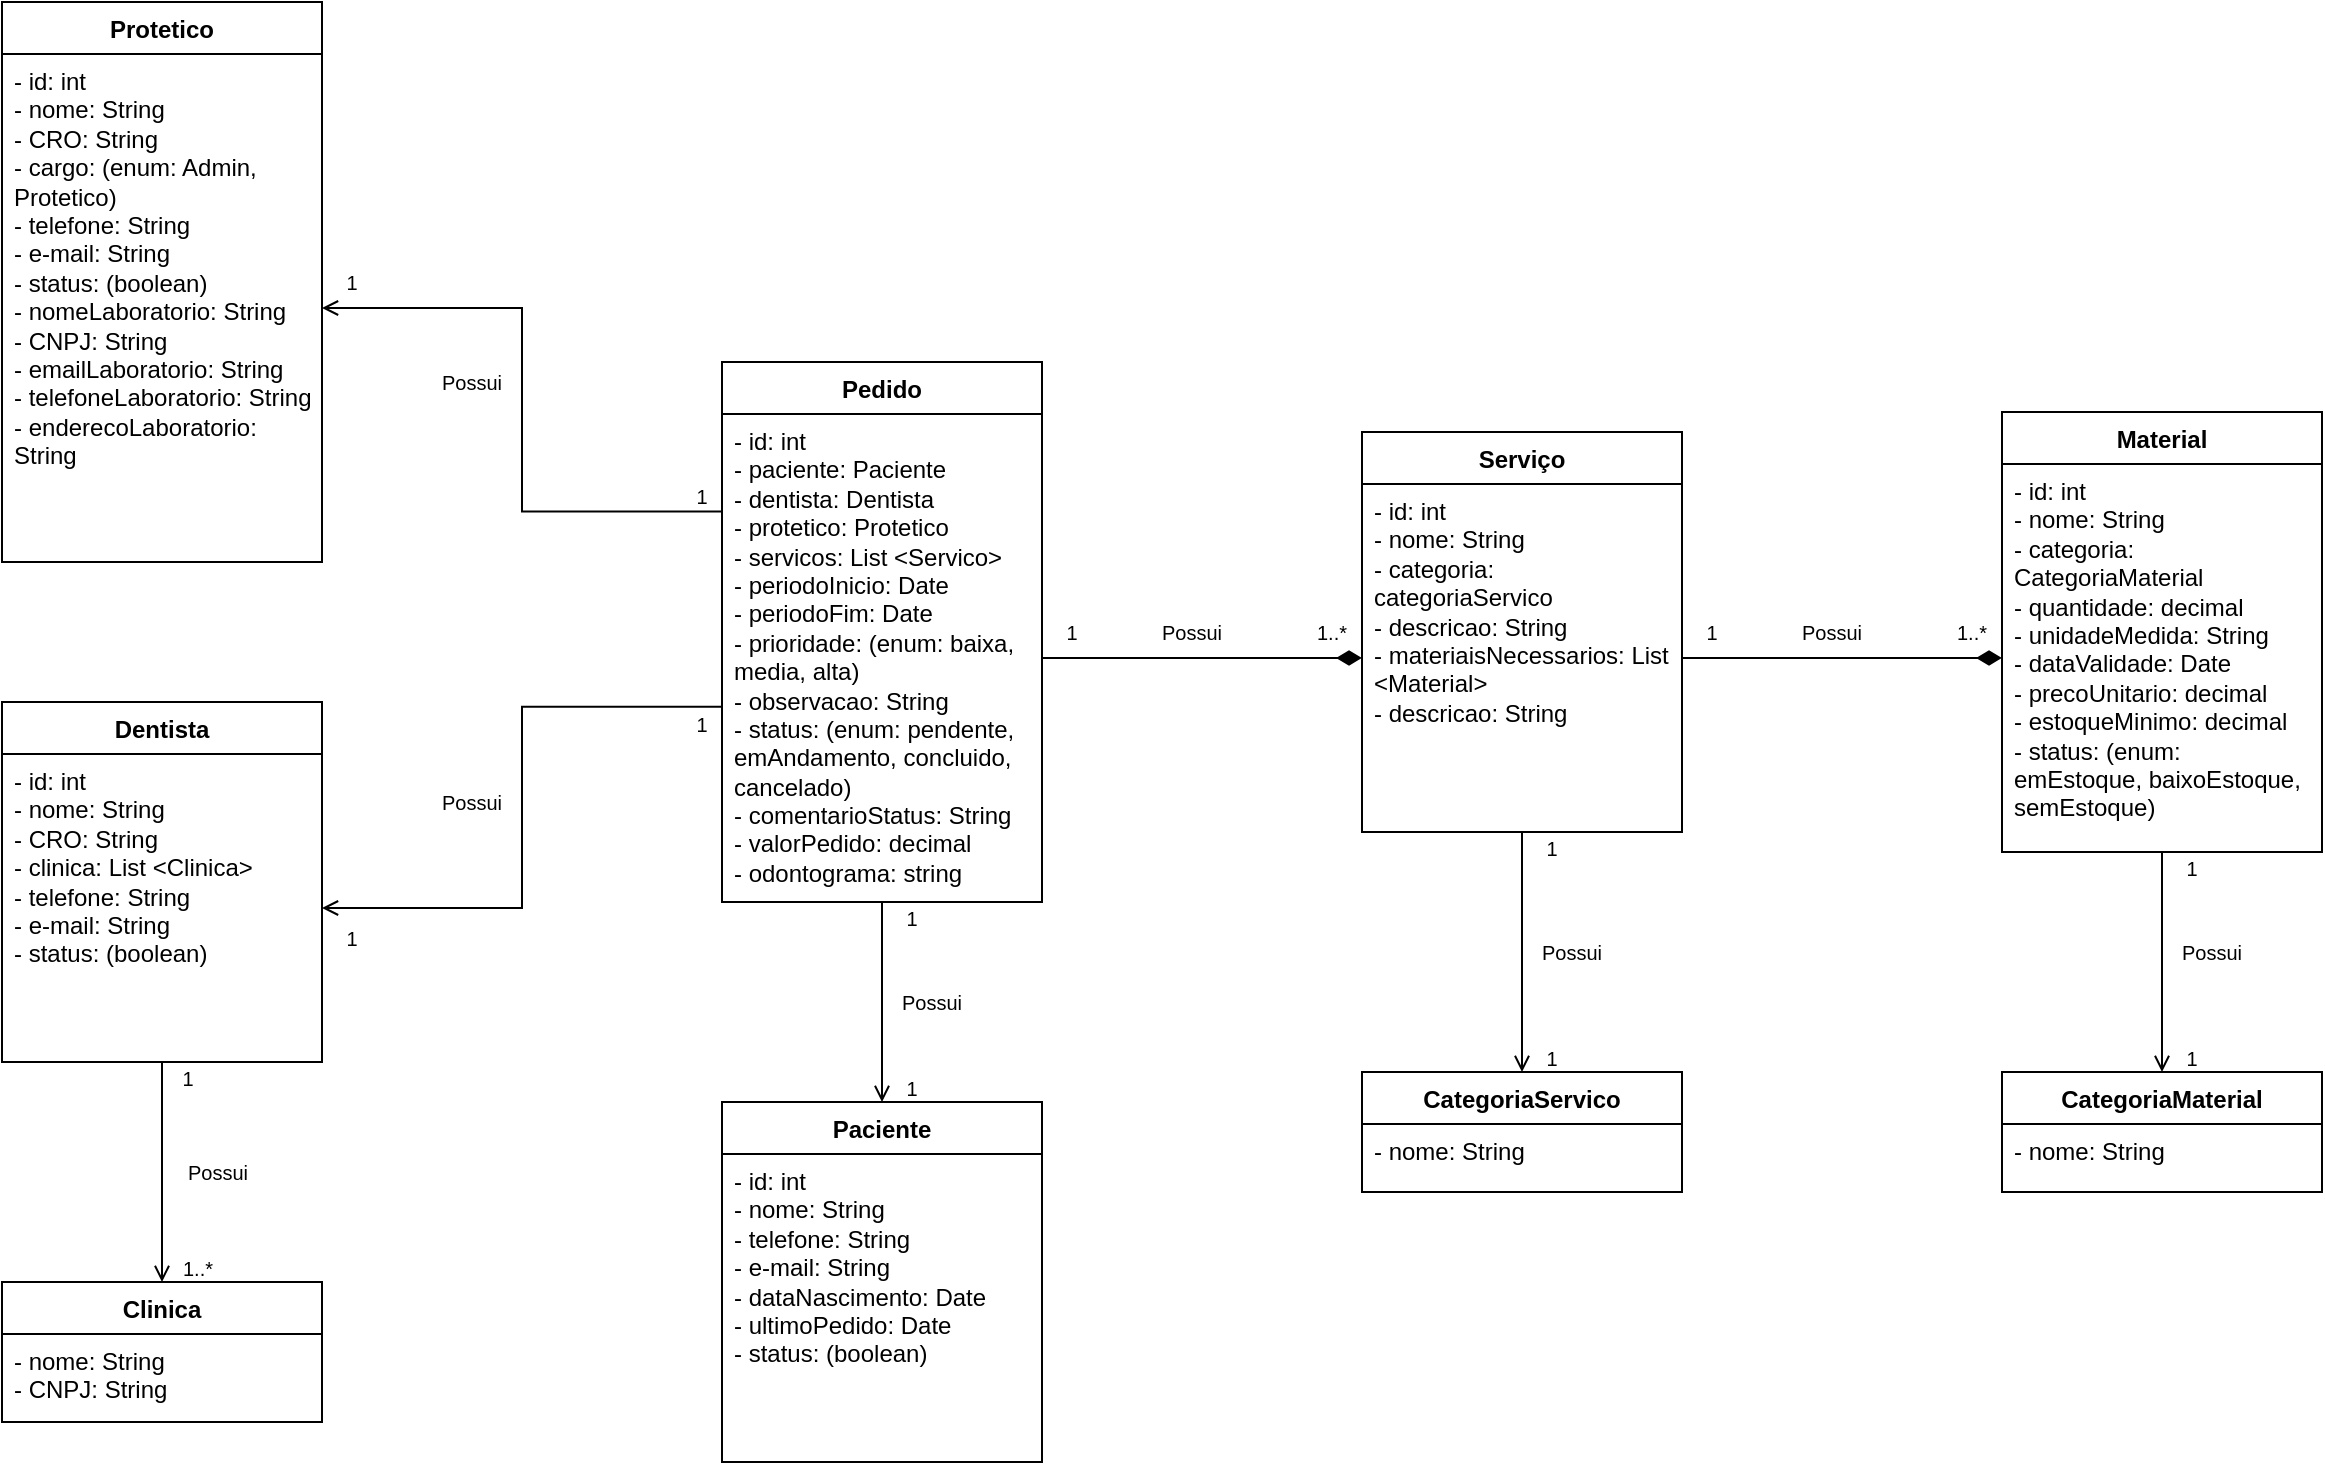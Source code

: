 <mxfile version="26.2.12">
  <diagram name="Página-1" id="kbyhhvHUCpAb9egiBpWS">
    <mxGraphModel dx="1594" dy="1994" grid="1" gridSize="10" guides="1" tooltips="1" connect="1" arrows="1" fold="1" page="1" pageScale="1" pageWidth="827" pageHeight="1169" math="0" shadow="0">
      <root>
        <mxCell id="0" />
        <mxCell id="1" parent="0" />
        <mxCell id="308XT1gPLdGZPOqhI0LW-1" value="Protetico" style="swimlane;fontStyle=1;align=center;verticalAlign=top;childLayout=stackLayout;horizontal=1;startSize=26;horizontalStack=0;resizeParent=1;resizeParentMax=0;resizeLast=0;collapsible=1;marginBottom=0;whiteSpace=wrap;html=1;" parent="1" vertex="1">
          <mxGeometry x="360" y="-320" width="160" height="280" as="geometry" />
        </mxCell>
        <mxCell id="308XT1gPLdGZPOqhI0LW-2" value="- id: int&lt;div&gt;- nome: String&lt;/div&gt;&lt;div&gt;- CRO: String&lt;/div&gt;&lt;div&gt;- cargo: (enum: Admin, Protetico)&lt;/div&gt;&lt;div&gt;- telefone: String&lt;/div&gt;&lt;div&gt;- e-mail: String&lt;/div&gt;&lt;div&gt;- status: (boolean)&lt;/div&gt;&lt;div&gt;&lt;div&gt;- nomeLaboratorio: String&lt;/div&gt;&lt;div&gt;- CNPJ: String&lt;/div&gt;&lt;div&gt;- emailLaboratorio: String&lt;/div&gt;&lt;div&gt;- telefoneLaboratorio: String&lt;/div&gt;&lt;div&gt;-&amp;nbsp;&lt;span style=&quot;background-color: transparent; color: light-dark(rgb(0, 0, 0), rgb(255, 255, 255));&quot;&gt;enderecoLaboratorio: String&lt;/span&gt;&lt;/div&gt;&lt;/div&gt;" style="text;strokeColor=none;fillColor=none;align=left;verticalAlign=top;spacingLeft=4;spacingRight=4;overflow=hidden;rotatable=0;points=[[0,0.5],[1,0.5]];portConstraint=eastwest;whiteSpace=wrap;html=1;" parent="308XT1gPLdGZPOqhI0LW-1" vertex="1">
          <mxGeometry y="26" width="160" height="254" as="geometry" />
        </mxCell>
        <mxCell id="308XT1gPLdGZPOqhI0LW-5" value="Dentista" style="swimlane;fontStyle=1;align=center;verticalAlign=top;childLayout=stackLayout;horizontal=1;startSize=26;horizontalStack=0;resizeParent=1;resizeParentMax=0;resizeLast=0;collapsible=1;marginBottom=0;whiteSpace=wrap;html=1;" parent="1" vertex="1">
          <mxGeometry x="360" y="30" width="160" height="180" as="geometry" />
        </mxCell>
        <mxCell id="308XT1gPLdGZPOqhI0LW-6" value="- id: int&lt;div&gt;- nome: String&lt;/div&gt;&lt;div&gt;- CRO: String&lt;/div&gt;&lt;div&gt;- clinica: List &amp;lt;Clinica&amp;gt;&lt;/div&gt;&lt;div&gt;- telefone: String&lt;/div&gt;&lt;div&gt;- e-mail: String&lt;/div&gt;&lt;div&gt;- status: (boolean)&lt;/div&gt;" style="text;strokeColor=none;fillColor=none;align=left;verticalAlign=top;spacingLeft=4;spacingRight=4;overflow=hidden;rotatable=0;points=[[0,0.5,0,0,0],[0.5,1,0,0,0],[1,0.5,0,0,0]];portConstraint=eastwest;whiteSpace=wrap;html=1;" parent="308XT1gPLdGZPOqhI0LW-5" vertex="1">
          <mxGeometry y="26" width="160" height="154" as="geometry" />
        </mxCell>
        <mxCell id="308XT1gPLdGZPOqhI0LW-9" value="Paciente" style="swimlane;fontStyle=1;align=center;verticalAlign=top;childLayout=stackLayout;horizontal=1;startSize=26;horizontalStack=0;resizeParent=1;resizeParentMax=0;resizeLast=0;collapsible=1;marginBottom=0;whiteSpace=wrap;html=1;" parent="1" vertex="1">
          <mxGeometry x="720" y="230" width="160" height="180" as="geometry" />
        </mxCell>
        <mxCell id="308XT1gPLdGZPOqhI0LW-10" value="- id: int&lt;div&gt;- nome: String&lt;/div&gt;&lt;div&gt;- telefone: String&lt;/div&gt;&lt;div&gt;- e-mail: String&lt;/div&gt;&lt;div&gt;- dataNascimento: Date&lt;/div&gt;&lt;div&gt;- ultimoPedido: Date&lt;/div&gt;&lt;div&gt;- status: (boolean)&lt;/div&gt;" style="text;strokeColor=none;fillColor=none;align=left;verticalAlign=top;spacingLeft=4;spacingRight=4;overflow=hidden;rotatable=0;points=[[0,0.5],[1,0.5]];portConstraint=eastwest;whiteSpace=wrap;html=1;" parent="308XT1gPLdGZPOqhI0LW-9" vertex="1">
          <mxGeometry y="26" width="160" height="154" as="geometry" />
        </mxCell>
        <mxCell id="308XT1gPLdGZPOqhI0LW-13" value="Material" style="swimlane;fontStyle=1;align=center;verticalAlign=top;childLayout=stackLayout;horizontal=1;startSize=26;horizontalStack=0;resizeParent=1;resizeParentMax=0;resizeLast=0;collapsible=1;marginBottom=0;whiteSpace=wrap;html=1;" parent="1" vertex="1">
          <mxGeometry x="1360" y="-115" width="160" height="220" as="geometry" />
        </mxCell>
        <mxCell id="308XT1gPLdGZPOqhI0LW-14" value="- id: int&lt;div&gt;- nome: String&lt;/div&gt;&lt;div&gt;- categoria: CategoriaMaterial&lt;/div&gt;&lt;div&gt;- quantidade: decimal&lt;/div&gt;&lt;div&gt;- unidadeMedida: String&lt;/div&gt;&lt;div&gt;- dataValidade: Date&lt;/div&gt;&lt;div&gt;- precoUnitario: decimal&lt;/div&gt;&lt;div&gt;- estoqueMinimo: decimal&lt;/div&gt;&lt;div&gt;- status: (enum: emEstoque, baixoEstoque, semEstoque)&lt;/div&gt;" style="text;strokeColor=none;fillColor=none;align=left;verticalAlign=top;spacingLeft=4;spacingRight=4;overflow=hidden;rotatable=0;points=[[0,0.5,0,0,0],[0.5,1,0,0,0],[1,0.5,0,0,0]];portConstraint=eastwest;whiteSpace=wrap;html=1;" parent="308XT1gPLdGZPOqhI0LW-13" vertex="1">
          <mxGeometry y="26" width="160" height="194" as="geometry" />
        </mxCell>
        <mxCell id="308XT1gPLdGZPOqhI0LW-17" value="Serviço" style="swimlane;fontStyle=1;align=center;verticalAlign=top;childLayout=stackLayout;horizontal=1;startSize=26;horizontalStack=0;resizeParent=1;resizeParentMax=0;resizeLast=0;collapsible=1;marginBottom=0;whiteSpace=wrap;html=1;" parent="1" vertex="1">
          <mxGeometry x="1040" y="-105" width="160" height="200" as="geometry" />
        </mxCell>
        <mxCell id="308XT1gPLdGZPOqhI0LW-18" value="- id: int&lt;div&gt;- nome: String&lt;/div&gt;&lt;div&gt;- categoria: categoriaServico&lt;br&gt;&lt;/div&gt;&lt;div&gt;- descricao: String&lt;/div&gt;&lt;div&gt;- materiaisNecessarios: List &amp;lt;Material&amp;gt;&lt;/div&gt;&lt;div&gt;- descricao: String&lt;/div&gt;" style="text;strokeColor=none;fillColor=none;align=left;verticalAlign=top;spacingLeft=4;spacingRight=4;overflow=hidden;rotatable=0;points=[[0,0.5,0,0,0],[0.5,1,0,0,0],[1,0.5,0,0,0]];portConstraint=eastwest;whiteSpace=wrap;html=1;" parent="308XT1gPLdGZPOqhI0LW-17" vertex="1">
          <mxGeometry y="26" width="160" height="174" as="geometry" />
        </mxCell>
        <mxCell id="308XT1gPLdGZPOqhI0LW-21" value="Pedido" style="swimlane;fontStyle=1;align=center;verticalAlign=top;childLayout=stackLayout;horizontal=1;startSize=26;horizontalStack=0;resizeParent=1;resizeParentMax=0;resizeLast=0;collapsible=1;marginBottom=0;whiteSpace=wrap;html=1;" parent="1" vertex="1">
          <mxGeometry x="720" y="-140" width="160" height="270" as="geometry" />
        </mxCell>
        <mxCell id="308XT1gPLdGZPOqhI0LW-22" value="- id: int&lt;div&gt;- paciente: Paciente&lt;/div&gt;&lt;div&gt;- dentista: Dentista&lt;/div&gt;&lt;div&gt;- protetico: Protetico&lt;/div&gt;&lt;div&gt;- servicos: List &amp;lt;Servico&amp;gt;&lt;/div&gt;&lt;div&gt;- periodoInicio: Date&lt;/div&gt;&lt;div&gt;- periodoFim: Date&lt;/div&gt;&lt;div&gt;- prioridade: (enum: baixa, media, alta)&lt;/div&gt;&lt;div&gt;- observacao: String&lt;/div&gt;&lt;div&gt;- status: (enum: pendente, emAndamento, concluido, cancelado)&lt;/div&gt;&lt;div&gt;- comentarioStatus: String&lt;/div&gt;&lt;div&gt;- valorPedido: decimal&lt;/div&gt;&lt;div&gt;- odontograma: string&lt;/div&gt;" style="text;strokeColor=none;fillColor=none;align=left;verticalAlign=top;spacingLeft=4;spacingRight=4;overflow=hidden;rotatable=0;points=[[0,0.2,0,0,0],[0,0.4,0,0,0],[0,0.5,0,0,0],[0,0.6,0,0,0],[0,0.8,0,0,0],[0.5,1,0,0,0],[1,0.5,0,0,0]];portConstraint=eastwest;whiteSpace=wrap;html=1;" parent="308XT1gPLdGZPOqhI0LW-21" vertex="1">
          <mxGeometry y="26" width="160" height="244" as="geometry" />
        </mxCell>
        <mxCell id="308XT1gPLdGZPOqhI0LW-25" value="CategoriaMaterial" style="swimlane;fontStyle=1;align=center;verticalAlign=top;childLayout=stackLayout;horizontal=1;startSize=26;horizontalStack=0;resizeParent=1;resizeParentMax=0;resizeLast=0;collapsible=1;marginBottom=0;whiteSpace=wrap;html=1;" parent="1" vertex="1">
          <mxGeometry x="1360" y="215" width="160" height="60" as="geometry" />
        </mxCell>
        <mxCell id="308XT1gPLdGZPOqhI0LW-26" value="- nome: String" style="text;strokeColor=none;fillColor=none;align=left;verticalAlign=top;spacingLeft=4;spacingRight=4;overflow=hidden;rotatable=0;points=[[0,0.5],[1,0.5]];portConstraint=eastwest;whiteSpace=wrap;html=1;" parent="308XT1gPLdGZPOqhI0LW-25" vertex="1">
          <mxGeometry y="26" width="160" height="34" as="geometry" />
        </mxCell>
        <mxCell id="308XT1gPLdGZPOqhI0LW-29" value="CategoriaServico" style="swimlane;fontStyle=1;align=center;verticalAlign=top;childLayout=stackLayout;horizontal=1;startSize=26;horizontalStack=0;resizeParent=1;resizeParentMax=0;resizeLast=0;collapsible=1;marginBottom=0;whiteSpace=wrap;html=1;" parent="1" vertex="1">
          <mxGeometry x="1040" y="215" width="160" height="60" as="geometry" />
        </mxCell>
        <mxCell id="308XT1gPLdGZPOqhI0LW-30" value="- nome: String" style="text;strokeColor=none;fillColor=none;align=left;verticalAlign=top;spacingLeft=4;spacingRight=4;overflow=hidden;rotatable=0;points=[[0,0.5],[1,0.5]];portConstraint=eastwest;whiteSpace=wrap;html=1;" parent="308XT1gPLdGZPOqhI0LW-29" vertex="1">
          <mxGeometry y="26" width="160" height="34" as="geometry" />
        </mxCell>
        <mxCell id="308XT1gPLdGZPOqhI0LW-33" value="Clinica" style="swimlane;fontStyle=1;align=center;verticalAlign=top;childLayout=stackLayout;horizontal=1;startSize=26;horizontalStack=0;resizeParent=1;resizeParentMax=0;resizeLast=0;collapsible=1;marginBottom=0;whiteSpace=wrap;html=1;" parent="1" vertex="1">
          <mxGeometry x="360" y="320" width="160" height="70" as="geometry" />
        </mxCell>
        <mxCell id="308XT1gPLdGZPOqhI0LW-34" value="- nome: String&lt;div&gt;- CNPJ: String&lt;/div&gt;" style="text;strokeColor=none;fillColor=none;align=left;verticalAlign=top;spacingLeft=4;spacingRight=4;overflow=hidden;rotatable=0;points=[[0,0.5],[1,0.5]];portConstraint=eastwest;whiteSpace=wrap;html=1;" parent="308XT1gPLdGZPOqhI0LW-33" vertex="1">
          <mxGeometry y="26" width="160" height="44" as="geometry" />
        </mxCell>
        <mxCell id="308XT1gPLdGZPOqhI0LW-42" value="Possui" style="text;html=1;align=center;verticalAlign=middle;whiteSpace=wrap;rounded=0;fontSize=10;" parent="1" vertex="1">
          <mxGeometry x="443" y="255" width="50" height="20" as="geometry" />
        </mxCell>
        <mxCell id="308XT1gPLdGZPOqhI0LW-44" style="edgeStyle=orthogonalEdgeStyle;rounded=0;orthogonalLoop=1;jettySize=auto;html=1;entryX=0.5;entryY=1;entryDx=0;entryDy=0;entryPerimeter=0;endArrow=none;startFill=0;startArrow=open;" parent="1" source="308XT1gPLdGZPOqhI0LW-33" target="308XT1gPLdGZPOqhI0LW-6" edge="1">
          <mxGeometry relative="1" as="geometry" />
        </mxCell>
        <mxCell id="308XT1gPLdGZPOqhI0LW-45" style="edgeStyle=orthogonalEdgeStyle;rounded=0;orthogonalLoop=1;jettySize=auto;html=1;entryX=0.5;entryY=1;entryDx=0;entryDy=0;entryPerimeter=0;endArrow=none;startFill=0;startArrow=open;" parent="1" source="308XT1gPLdGZPOqhI0LW-9" edge="1">
          <mxGeometry relative="1" as="geometry">
            <mxPoint x="800" y="130" as="targetPoint" />
          </mxGeometry>
        </mxCell>
        <mxCell id="308XT1gPLdGZPOqhI0LW-46" value="Possui" style="text;html=1;align=center;verticalAlign=middle;whiteSpace=wrap;rounded=0;fontSize=10;" parent="1" vertex="1">
          <mxGeometry x="800" y="170" width="50" height="20" as="geometry" />
        </mxCell>
        <mxCell id="308XT1gPLdGZPOqhI0LW-47" style="edgeStyle=orthogonalEdgeStyle;rounded=0;orthogonalLoop=1;jettySize=auto;html=1;entryX=1;entryY=0.5;entryDx=0;entryDy=0;endArrow=none;startFill=1;startSize=10;startArrow=diamondThin;endFill=0;" parent="1" source="308XT1gPLdGZPOqhI0LW-14" target="308XT1gPLdGZPOqhI0LW-18" edge="1">
          <mxGeometry relative="1" as="geometry" />
        </mxCell>
        <mxCell id="308XT1gPLdGZPOqhI0LW-49" style="edgeStyle=orthogonalEdgeStyle;rounded=0;orthogonalLoop=1;jettySize=auto;html=1;entryX=0.5;entryY=1;entryDx=0;entryDy=0;entryPerimeter=0;endArrow=none;startFill=0;startArrow=open;" parent="1" source="308XT1gPLdGZPOqhI0LW-29" target="308XT1gPLdGZPOqhI0LW-18" edge="1">
          <mxGeometry relative="1" as="geometry" />
        </mxCell>
        <mxCell id="308XT1gPLdGZPOqhI0LW-50" style="edgeStyle=orthogonalEdgeStyle;rounded=0;orthogonalLoop=1;jettySize=auto;html=1;entryX=0.5;entryY=1;entryDx=0;entryDy=0;entryPerimeter=0;endArrow=none;startFill=0;startArrow=open;" parent="1" source="308XT1gPLdGZPOqhI0LW-25" target="308XT1gPLdGZPOqhI0LW-14" edge="1">
          <mxGeometry relative="1" as="geometry" />
        </mxCell>
        <mxCell id="308XT1gPLdGZPOqhI0LW-51" value="Possui" style="text;html=1;align=center;verticalAlign=middle;whiteSpace=wrap;rounded=0;fontSize=10;" parent="1" vertex="1">
          <mxGeometry x="1120" y="145" width="50" height="20" as="geometry" />
        </mxCell>
        <mxCell id="308XT1gPLdGZPOqhI0LW-52" value="Possui" style="text;html=1;align=center;verticalAlign=middle;whiteSpace=wrap;rounded=0;fontSize=10;" parent="1" vertex="1">
          <mxGeometry x="1440" y="145" width="50" height="20" as="geometry" />
        </mxCell>
        <mxCell id="308XT1gPLdGZPOqhI0LW-55" style="edgeStyle=orthogonalEdgeStyle;rounded=0;orthogonalLoop=1;jettySize=auto;html=1;entryX=1;entryY=0.5;entryDx=0;entryDy=0;entryPerimeter=0;endArrow=none;startFill=1;startArrow=diamondThin;startSize=10;" parent="1" source="308XT1gPLdGZPOqhI0LW-18" target="308XT1gPLdGZPOqhI0LW-22" edge="1">
          <mxGeometry relative="1" as="geometry" />
        </mxCell>
        <mxCell id="308XT1gPLdGZPOqhI0LW-56" style="edgeStyle=orthogonalEdgeStyle;rounded=0;orthogonalLoop=1;jettySize=auto;html=1;entryX=0;entryY=0.6;entryDx=0;entryDy=0;entryPerimeter=0;endArrow=none;startFill=0;startArrow=open;" parent="1" source="308XT1gPLdGZPOqhI0LW-6" target="308XT1gPLdGZPOqhI0LW-22" edge="1">
          <mxGeometry relative="1" as="geometry" />
        </mxCell>
        <mxCell id="308XT1gPLdGZPOqhI0LW-57" style="edgeStyle=orthogonalEdgeStyle;rounded=0;orthogonalLoop=1;jettySize=auto;html=1;entryX=0;entryY=0.2;entryDx=0;entryDy=0;entryPerimeter=0;startArrow=open;startFill=0;endArrow=none;" parent="1" source="308XT1gPLdGZPOqhI0LW-2" target="308XT1gPLdGZPOqhI0LW-22" edge="1">
          <mxGeometry relative="1" as="geometry" />
        </mxCell>
        <mxCell id="308XT1gPLdGZPOqhI0LW-58" value="Possui" style="text;html=1;align=center;verticalAlign=middle;whiteSpace=wrap;rounded=0;fontSize=10;" parent="1" vertex="1">
          <mxGeometry x="570" y="70" width="50" height="20" as="geometry" />
        </mxCell>
        <mxCell id="308XT1gPLdGZPOqhI0LW-59" value="Possui" style="text;html=1;align=center;verticalAlign=middle;whiteSpace=wrap;rounded=0;fontSize=10;" parent="1" vertex="1">
          <mxGeometry x="570" y="-140" width="50" height="20" as="geometry" />
        </mxCell>
        <mxCell id="308XT1gPLdGZPOqhI0LW-61" value="Possui" style="text;html=1;align=center;verticalAlign=middle;whiteSpace=wrap;rounded=0;fontSize=10;" parent="1" vertex="1">
          <mxGeometry x="930" y="-15" width="50" height="20" as="geometry" />
        </mxCell>
        <mxCell id="308XT1gPLdGZPOqhI0LW-62" value="Possui" style="text;html=1;align=center;verticalAlign=middle;whiteSpace=wrap;rounded=0;fontSize=10;" parent="1" vertex="1">
          <mxGeometry x="1250" y="-15" width="50" height="20" as="geometry" />
        </mxCell>
        <mxCell id="308XT1gPLdGZPOqhI0LW-63" value="1" style="text;html=1;align=center;verticalAlign=middle;whiteSpace=wrap;rounded=0;fontSize=10;" parent="1" vertex="1">
          <mxGeometry x="880" y="-12.5" width="30" height="15" as="geometry" />
        </mxCell>
        <mxCell id="308XT1gPLdGZPOqhI0LW-66" value="1..*" style="text;html=1;align=center;verticalAlign=middle;whiteSpace=wrap;rounded=0;fontSize=10;" parent="1" vertex="1">
          <mxGeometry x="1010" y="-12.5" width="30" height="15" as="geometry" />
        </mxCell>
        <mxCell id="308XT1gPLdGZPOqhI0LW-67" value="1" style="text;html=1;align=center;verticalAlign=middle;whiteSpace=wrap;rounded=0;fontSize=10;" parent="1" vertex="1">
          <mxGeometry x="1200" y="-12.5" width="30" height="15" as="geometry" />
        </mxCell>
        <mxCell id="308XT1gPLdGZPOqhI0LW-68" value="1..*" style="text;html=1;align=center;verticalAlign=middle;whiteSpace=wrap;rounded=0;fontSize=10;" parent="1" vertex="1">
          <mxGeometry x="1330" y="-12.5" width="30" height="15" as="geometry" />
        </mxCell>
        <mxCell id="308XT1gPLdGZPOqhI0LW-69" value="1" style="text;html=1;align=center;verticalAlign=middle;whiteSpace=wrap;rounded=0;fontSize=10;" parent="1" vertex="1">
          <mxGeometry x="800" y="130" width="30" height="15" as="geometry" />
        </mxCell>
        <mxCell id="308XT1gPLdGZPOqhI0LW-70" value="1" style="text;html=1;align=center;verticalAlign=middle;whiteSpace=wrap;rounded=0;fontSize=10;" parent="1" vertex="1">
          <mxGeometry x="800" y="215" width="30" height="15" as="geometry" />
        </mxCell>
        <mxCell id="308XT1gPLdGZPOqhI0LW-71" value="1" style="text;html=1;align=center;verticalAlign=middle;whiteSpace=wrap;rounded=0;fontSize=10;" parent="1" vertex="1">
          <mxGeometry x="700" y="33" width="20" height="15" as="geometry" />
        </mxCell>
        <mxCell id="308XT1gPLdGZPOqhI0LW-72" value="1" style="text;html=1;align=center;verticalAlign=middle;whiteSpace=wrap;rounded=0;fontSize=10;" parent="1" vertex="1">
          <mxGeometry x="520" y="140" width="30" height="15" as="geometry" />
        </mxCell>
        <mxCell id="308XT1gPLdGZPOqhI0LW-73" value="1" style="text;html=1;align=center;verticalAlign=middle;whiteSpace=wrap;rounded=0;fontSize=10;" parent="1" vertex="1">
          <mxGeometry x="700" y="-81" width="20" height="15" as="geometry" />
        </mxCell>
        <mxCell id="308XT1gPLdGZPOqhI0LW-74" value="1" style="text;html=1;align=center;verticalAlign=middle;whiteSpace=wrap;rounded=0;fontSize=10;" parent="1" vertex="1">
          <mxGeometry x="520" y="-187.5" width="30" height="15" as="geometry" />
        </mxCell>
        <mxCell id="308XT1gPLdGZPOqhI0LW-75" value="1" style="text;html=1;align=center;verticalAlign=middle;whiteSpace=wrap;rounded=0;fontSize=10;" parent="1" vertex="1">
          <mxGeometry x="443" y="210" width="20" height="15" as="geometry" />
        </mxCell>
        <mxCell id="308XT1gPLdGZPOqhI0LW-76" value="1..*" style="text;html=1;align=center;verticalAlign=middle;whiteSpace=wrap;rounded=0;fontSize=10;" parent="1" vertex="1">
          <mxGeometry x="443" y="305" width="30" height="15" as="geometry" />
        </mxCell>
        <mxCell id="308XT1gPLdGZPOqhI0LW-77" value="1" style="text;html=1;align=center;verticalAlign=middle;whiteSpace=wrap;rounded=0;fontSize=10;" parent="1" vertex="1">
          <mxGeometry x="1120" y="95" width="30" height="15" as="geometry" />
        </mxCell>
        <mxCell id="308XT1gPLdGZPOqhI0LW-78" value="1" style="text;html=1;align=center;verticalAlign=middle;whiteSpace=wrap;rounded=0;fontSize=10;" parent="1" vertex="1">
          <mxGeometry x="1120" y="200" width="30" height="15" as="geometry" />
        </mxCell>
        <mxCell id="308XT1gPLdGZPOqhI0LW-80" value="1" style="text;html=1;align=center;verticalAlign=middle;whiteSpace=wrap;rounded=0;fontSize=10;" parent="1" vertex="1">
          <mxGeometry x="1440" y="105" width="30" height="15" as="geometry" />
        </mxCell>
        <mxCell id="308XT1gPLdGZPOqhI0LW-81" value="1" style="text;html=1;align=center;verticalAlign=middle;whiteSpace=wrap;rounded=0;fontSize=10;" parent="1" vertex="1">
          <mxGeometry x="1440" y="200" width="30" height="15" as="geometry" />
        </mxCell>
      </root>
    </mxGraphModel>
  </diagram>
</mxfile>
